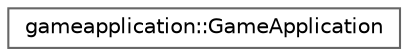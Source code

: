 digraph "Graphical Class Hierarchy"
{
 // LATEX_PDF_SIZE
  bgcolor="transparent";
  edge [fontname=Helvetica,fontsize=10,labelfontname=Helvetica,labelfontsize=10];
  node [fontname=Helvetica,fontsize=10,shape=box,height=0.2,width=0.4];
  rankdir="LR";
  Node0 [id="Node000000",label="gameapplication::GameApplication",height=0.2,width=0.4,color="grey40", fillcolor="white", style="filled",URL="$structgameapplication_1_1_game_application.html",tooltip="Manages the game application, including the game loop, state, and resources."];
}
